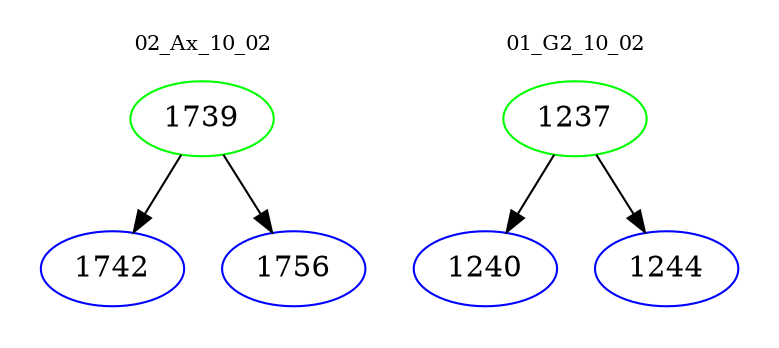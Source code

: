 digraph{
subgraph cluster_0 {
color = white
label = "02_Ax_10_02";
fontsize=10;
T0_1739 [label="1739", color="green"]
T0_1739 -> T0_1742 [color="black"]
T0_1742 [label="1742", color="blue"]
T0_1739 -> T0_1756 [color="black"]
T0_1756 [label="1756", color="blue"]
}
subgraph cluster_1 {
color = white
label = "01_G2_10_02";
fontsize=10;
T1_1237 [label="1237", color="green"]
T1_1237 -> T1_1240 [color="black"]
T1_1240 [label="1240", color="blue"]
T1_1237 -> T1_1244 [color="black"]
T1_1244 [label="1244", color="blue"]
}
}
